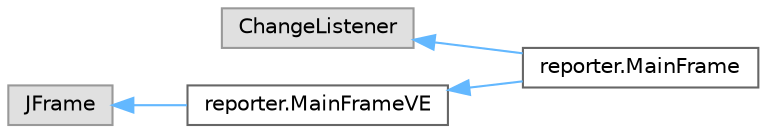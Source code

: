 digraph "Graphical Class Hierarchy"
{
 // LATEX_PDF_SIZE
  bgcolor="transparent";
  edge [fontname=Helvetica,fontsize=10,labelfontname=Helvetica,labelfontsize=10];
  node [fontname=Helvetica,fontsize=10,shape=box,height=0.2,width=0.4];
  rankdir="LR";
  Node0 [id="Node000000",label="ChangeListener",height=0.2,width=0.4,color="grey60", fillcolor="#E0E0E0", style="filled",tooltip=" "];
  Node0 -> Node1 [id="edge3_Node000000_Node000001",dir="back",color="steelblue1",style="solid",tooltip=" "];
  Node1 [id="Node000001",label="reporter.MainFrame",height=0.2,width=0.4,color="grey40", fillcolor="white", style="filled",URL="$classreporter_1_1_main_frame.html",tooltip=" "];
  Node3 [id="Node000003",label="JFrame",height=0.2,width=0.4,color="grey60", fillcolor="#E0E0E0", style="filled",tooltip=" "];
  Node3 -> Node2 [id="edge4_Node000003_Node000002",dir="back",color="steelblue1",style="solid",tooltip=" "];
  Node2 [id="Node000002",label="reporter.MainFrameVE",height=0.2,width=0.4,color="grey40", fillcolor="white", style="filled",URL="$classreporter_1_1_main_frame_v_e.html",tooltip=" "];
  Node2 -> Node1 [id="edge5_Node000002_Node000001",dir="back",color="steelblue1",style="solid",tooltip=" "];
}
